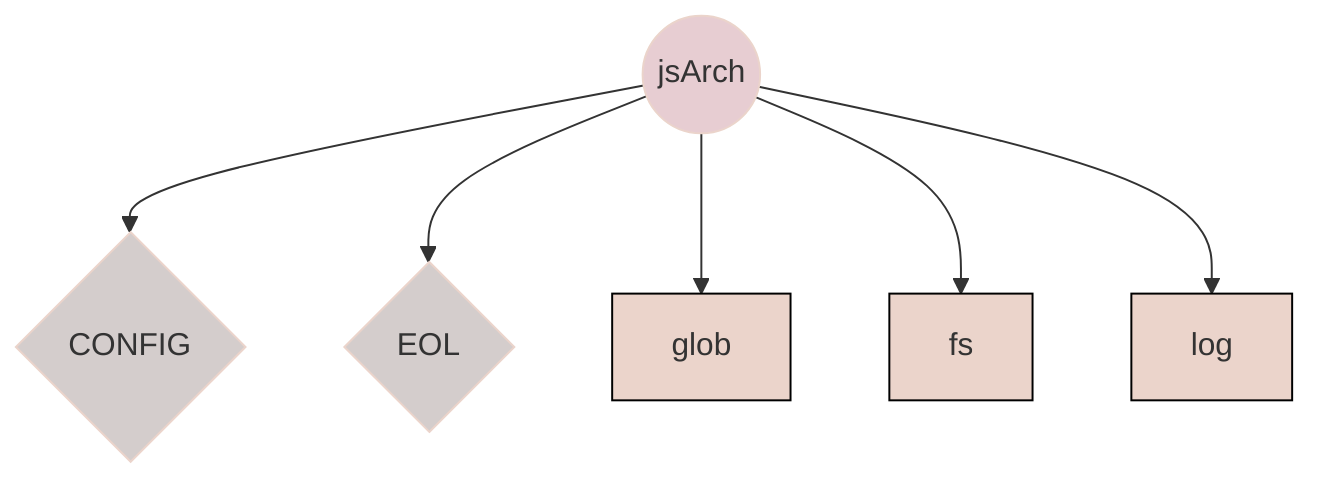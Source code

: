 graph TD
  jsArch((jsArch))-->CONFIG{CONFIG}
  jsArch((jsArch))-->EOL{EOL}
  jsArch((jsArch))-->glob
  jsArch((jsArch))-->fs
  jsArch((jsArch))-->log
  classDef jsarch fill:#e7cdd2,stroke:#ebd4cb,stroke-width:1px;
  classDef config fill:#d4cdcc,stroke:#ebd4cb,stroke-width:1px;
  classDef others fill:#ebd4cb,stroke:#000,stroke-width:1px;
  class jsArch jsarch;
  class CONFIG config;
  class EOL config;
  class glob others;
  class fs others;
  class log others;